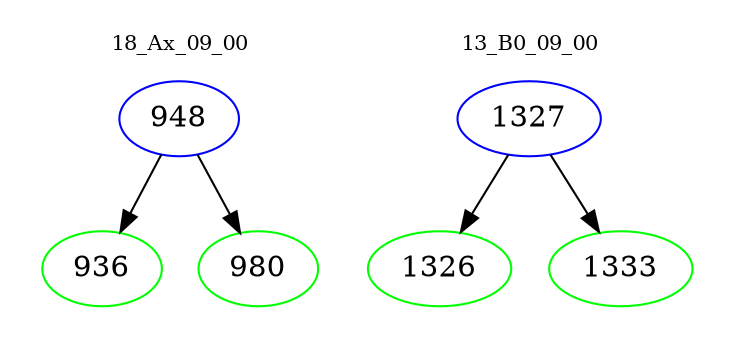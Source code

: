 digraph{
subgraph cluster_0 {
color = white
label = "18_Ax_09_00";
fontsize=10;
T0_948 [label="948", color="blue"]
T0_948 -> T0_936 [color="black"]
T0_936 [label="936", color="green"]
T0_948 -> T0_980 [color="black"]
T0_980 [label="980", color="green"]
}
subgraph cluster_1 {
color = white
label = "13_B0_09_00";
fontsize=10;
T1_1327 [label="1327", color="blue"]
T1_1327 -> T1_1326 [color="black"]
T1_1326 [label="1326", color="green"]
T1_1327 -> T1_1333 [color="black"]
T1_1333 [label="1333", color="green"]
}
}
